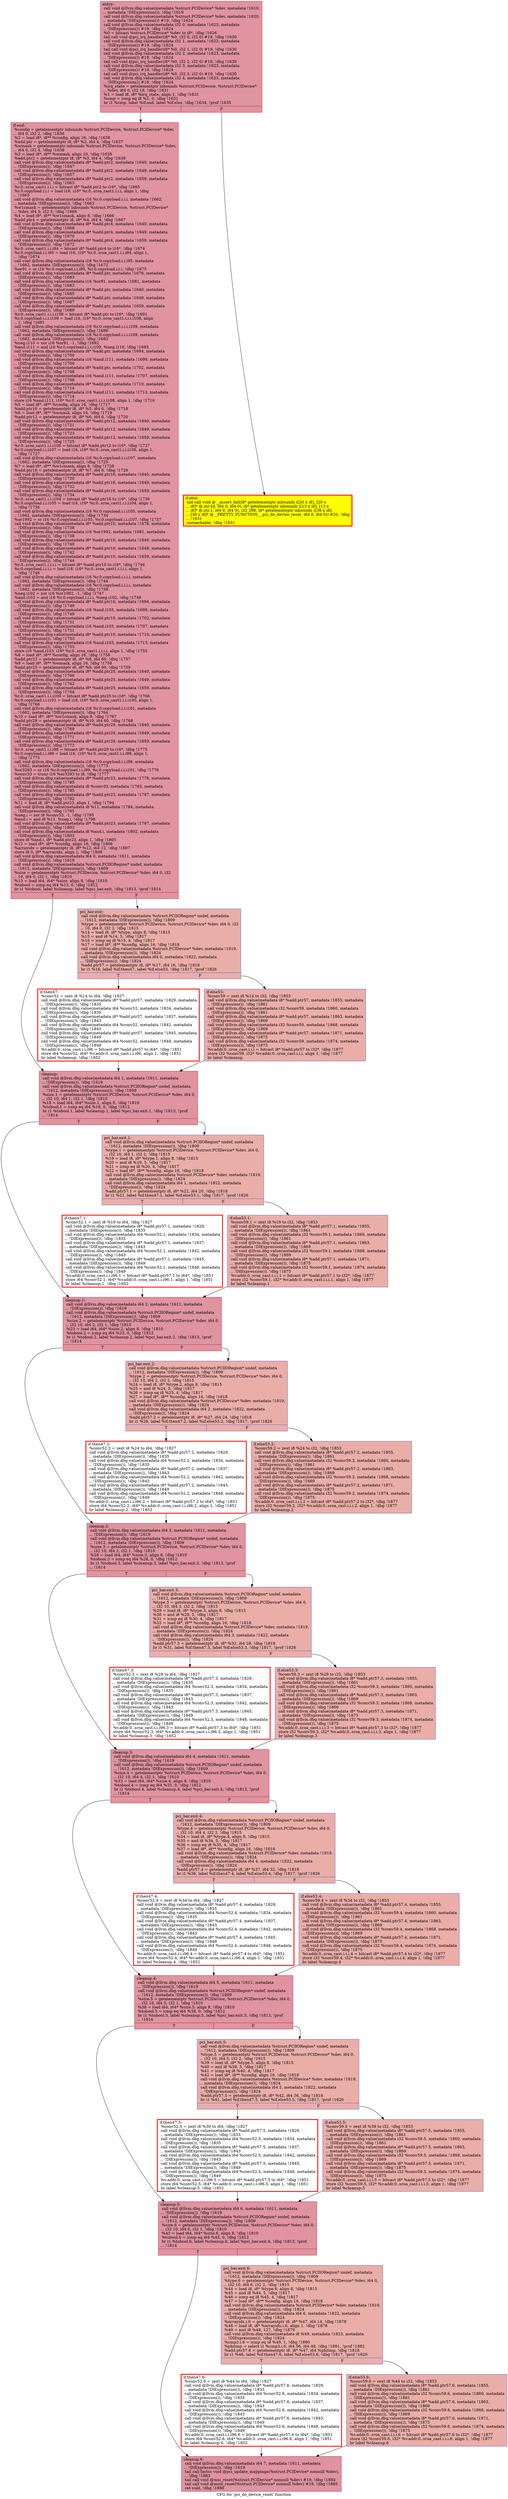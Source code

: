 digraph "CFG for 'pci_do_device_reset' function" {
	label="CFG for 'pci_do_device_reset' function";

	Node0x55ff9ef9a5d0 [shape=record,color="#b70d28ff", style=filled, fillcolor="#b70d2870",label="{entry:\l  call void @llvm.dbg.value(metadata %struct.PCIDevice* %dev, metadata !1610,\l... metadata !DIExpression()), !dbg !1619\l  call void @llvm.dbg.value(metadata %struct.PCIDevice* %dev, metadata !1620,\l... metadata !DIExpression()) #19, !dbg !1624\l  call void @llvm.dbg.value(metadata i32 0, metadata !1623, metadata\l... !DIExpression()) #19, !dbg !1624\l  %0 = bitcast %struct.PCIDevice* %dev to i8*, !dbg !1626\l  tail call void @pci_irq_handler(i8* %0, i32 0, i32 0) #19, !dbg !1630\l  call void @llvm.dbg.value(metadata i32 1, metadata !1623, metadata\l... !DIExpression()) #19, !dbg !1624\l  tail call void @pci_irq_handler(i8* %0, i32 1, i32 0) #19, !dbg !1630\l  call void @llvm.dbg.value(metadata i32 2, metadata !1623, metadata\l... !DIExpression()) #19, !dbg !1624\l  tail call void @pci_irq_handler(i8* %0, i32 2, i32 0) #19, !dbg !1630\l  call void @llvm.dbg.value(metadata i32 3, metadata !1623, metadata\l... !DIExpression()) #19, !dbg !1624\l  tail call void @pci_irq_handler(i8* %0, i32 3, i32 0) #19, !dbg !1630\l  call void @llvm.dbg.value(metadata i32 4, metadata !1623, metadata\l... !DIExpression()) #19, !dbg !1624\l  %irq_state = getelementptr inbounds %struct.PCIDevice, %struct.PCIDevice*\l... %dev, i64 0, i32 18, !dbg !1631\l  %1 = load i8, i8* %irq_state, align 1, !dbg !1631\l  %cmp = icmp eq i8 %1, 0, !dbg !1631\l  br i1 %cmp, label %if.end, label %if.else, !dbg !1634, !prof !1635\l|{<s0>T|<s1>F}}"];
	Node0x55ff9ef9a5d0:s0 -> Node0x55ff9efa5df0;
	Node0x55ff9ef9a5d0:s1 -> Node0x55ff9efa5e60;
	Node0x55ff9efa5e60 [shape=record,penwidth=3.0, style="filled", color="red", fillcolor="yellow",label="{if.else:                                          \l  tail call void @__assert_fail(i8* getelementptr inbounds ([20 x i8], [20 x\l... i8]* @.str.44, i64 0, i64 0), i8* getelementptr inbounds ([13 x i8], [13 x\l... i8]* @.str.1, i64 0, i64 0), i32 296, i8* getelementptr inbounds ([38 x i8],\l... [38 x i8]* @__PRETTY_FUNCTION__.pci_do_device_reset, i64 0, i64 0)) #20, !dbg\l... !1631\l  unreachable, !dbg !1631\l}"];
	Node0x55ff9efa5df0 [shape=record,color="#b70d28ff", style=filled, fillcolor="#b70d2870",label="{if.end:                                           \l  %config = getelementptr inbounds %struct.PCIDevice, %struct.PCIDevice* %dev,\l... i64 0, i32 2, !dbg !1636\l  %2 = load i8*, i8** %config, align 16, !dbg !1636\l  %add.ptr = getelementptr i8, i8* %2, i64 4, !dbg !1637\l  %wmask = getelementptr inbounds %struct.PCIDevice, %struct.PCIDevice* %dev,\l... i64 0, i32 4, !dbg !1638\l  %3 = load i8*, i8** %wmask, align 16, !dbg !1638\l  %add.ptr2 = getelementptr i8, i8* %3, i64 4, !dbg !1639\l  call void @llvm.dbg.value(metadata i8* %add.ptr2, metadata !1640, metadata\l... !DIExpression()), !dbg !1647\l  call void @llvm.dbg.value(metadata i8* %add.ptr2, metadata !1649, metadata\l... !DIExpression()), !dbg !1657\l  call void @llvm.dbg.value(metadata i8* %add.ptr2, metadata !1659, metadata\l... !DIExpression()), !dbg !1663\l  %r.0..sroa_cast1.i.i.i = bitcast i8* %add.ptr2 to i16*, !dbg !1665\l  %r.0.copyload.i.i.i = load i16, i16* %r.0..sroa_cast1.i.i.i, align 1, !dbg\l... !1665\l  call void @llvm.dbg.value(metadata i16 %r.0.copyload.i.i.i, metadata !1662,\l... metadata !DIExpression()), !dbg !1663\l  %w1cmask = getelementptr inbounds %struct.PCIDevice, %struct.PCIDevice*\l... %dev, i64 0, i32 5, !dbg !1666\l  %4 = load i8*, i8** %w1cmask, align 8, !dbg !1666\l  %add.ptr4 = getelementptr i8, i8* %4, i64 4, !dbg !1667\l  call void @llvm.dbg.value(metadata i8* %add.ptr4, metadata !1640, metadata\l... !DIExpression()), !dbg !1668\l  call void @llvm.dbg.value(metadata i8* %add.ptr4, metadata !1649, metadata\l... !DIExpression()), !dbg !1670\l  call void @llvm.dbg.value(metadata i8* %add.ptr4, metadata !1659, metadata\l... !DIExpression()), !dbg !1672\l  %r.0..sroa_cast1.i.i.i94 = bitcast i8* %add.ptr4 to i16*, !dbg !1674\l  %r.0.copyload.i.i.i95 = load i16, i16* %r.0..sroa_cast1.i.i.i94, align 1,\l... !dbg !1674\l  call void @llvm.dbg.value(metadata i16 %r.0.copyload.i.i.i95, metadata\l... !1662, metadata !DIExpression()), !dbg !1672\l  %or91 = or i16 %r.0.copyload.i.i.i95, %r.0.copyload.i.i.i, !dbg !1675\l  call void @llvm.dbg.value(metadata i8* %add.ptr, metadata !1676, metadata\l... !DIExpression()), !dbg !1683\l  call void @llvm.dbg.value(metadata i16 %or91, metadata !1681, metadata\l... !DIExpression()), !dbg !1683\l  call void @llvm.dbg.value(metadata i8* %add.ptr, metadata !1640, metadata\l... !DIExpression()), !dbg !1685\l  call void @llvm.dbg.value(metadata i8* %add.ptr, metadata !1649, metadata\l... !DIExpression()), !dbg !1687\l  call void @llvm.dbg.value(metadata i8* %add.ptr, metadata !1659, metadata\l... !DIExpression()), !dbg !1689\l  %r.0..sroa_cast1.i.i.i.i108 = bitcast i8* %add.ptr to i16*, !dbg !1691\l  %r.0.copyload.i.i.i.i109 = load i16, i16* %r.0..sroa_cast1.i.i.i.i108, align\l... 1, !dbg !1691\l  call void @llvm.dbg.value(metadata i16 %r.0.copyload.i.i.i.i109, metadata\l... !1662, metadata !DIExpression()), !dbg !1689\l  call void @llvm.dbg.value(metadata i16 %r.0.copyload.i.i.i.i109, metadata\l... !1682, metadata !DIExpression()), !dbg !1683\l  %neg.i110 = xor i16 %or91, -1, !dbg !1692\l  %and.i111 = and i16 %r.0.copyload.i.i.i.i109, %neg.i110, !dbg !1693\l  call void @llvm.dbg.value(metadata i8* %add.ptr, metadata !1694, metadata\l... !DIExpression()), !dbg !1700\l  call void @llvm.dbg.value(metadata i16 %and.i111, metadata !1699, metadata\l... !DIExpression()), !dbg !1700\l  call void @llvm.dbg.value(metadata i8* %add.ptr, metadata !1702, metadata\l... !DIExpression()), !dbg !1708\l  call void @llvm.dbg.value(metadata i16 %and.i111, metadata !1707, metadata\l... !DIExpression()), !dbg !1708\l  call void @llvm.dbg.value(metadata i8* %add.ptr, metadata !1710, metadata\l... !DIExpression()), !dbg !1714\l  call void @llvm.dbg.value(metadata i16 %and.i111, metadata !1713, metadata\l... !DIExpression()), !dbg !1714\l  store i16 %and.i111, i16* %r.0..sroa_cast1.i.i.i.i108, align 1, !dbg !1716\l  %5 = load i8*, i8** %config, align 16, !dbg !1717\l  %add.ptr10 = getelementptr i8, i8* %5, i64 6, !dbg !1718\l  %6 = load i8*, i8** %wmask, align 16, !dbg !1719\l  %add.ptr12 = getelementptr i8, i8* %6, i64 6, !dbg !1720\l  call void @llvm.dbg.value(metadata i8* %add.ptr12, metadata !1640, metadata\l... !DIExpression()), !dbg !1721\l  call void @llvm.dbg.value(metadata i8* %add.ptr12, metadata !1649, metadata\l... !DIExpression()), !dbg !1723\l  call void @llvm.dbg.value(metadata i8* %add.ptr12, metadata !1659, metadata\l... !DIExpression()), !dbg !1725\l  %r.0..sroa_cast1.i.i.i106 = bitcast i8* %add.ptr12 to i16*, !dbg !1727\l  %r.0.copyload.i.i.i107 = load i16, i16* %r.0..sroa_cast1.i.i.i106, align 1,\l... !dbg !1727\l  call void @llvm.dbg.value(metadata i16 %r.0.copyload.i.i.i107, metadata\l... !1662, metadata !DIExpression()), !dbg !1725\l  %7 = load i8*, i8** %w1cmask, align 8, !dbg !1728\l  %add.ptr16 = getelementptr i8, i8* %7, i64 6, !dbg !1729\l  call void @llvm.dbg.value(metadata i8* %add.ptr16, metadata !1640, metadata\l... !DIExpression()), !dbg !1730\l  call void @llvm.dbg.value(metadata i8* %add.ptr16, metadata !1649, metadata\l... !DIExpression()), !dbg !1732\l  call void @llvm.dbg.value(metadata i8* %add.ptr16, metadata !1659, metadata\l... !DIExpression()), !dbg !1734\l  %r.0..sroa_cast1.i.i.i104 = bitcast i8* %add.ptr16 to i16*, !dbg !1736\l  %r.0.copyload.i.i.i105 = load i16, i16* %r.0..sroa_cast1.i.i.i104, align 1,\l... !dbg !1736\l  call void @llvm.dbg.value(metadata i16 %r.0.copyload.i.i.i105, metadata\l... !1662, metadata !DIExpression()), !dbg !1734\l  %or1992 = or i16 %r.0.copyload.i.i.i105, %r.0.copyload.i.i.i107, !dbg !1737\l  call void @llvm.dbg.value(metadata i8* %add.ptr10, metadata !1676, metadata\l... !DIExpression()), !dbg !1738\l  call void @llvm.dbg.value(metadata i16 %or1992, metadata !1681, metadata\l... !DIExpression()), !dbg !1738\l  call void @llvm.dbg.value(metadata i8* %add.ptr10, metadata !1640, metadata\l... !DIExpression()), !dbg !1740\l  call void @llvm.dbg.value(metadata i8* %add.ptr10, metadata !1649, metadata\l... !DIExpression()), !dbg !1742\l  call void @llvm.dbg.value(metadata i8* %add.ptr10, metadata !1659, metadata\l... !DIExpression()), !dbg !1744\l  %r.0..sroa_cast1.i.i.i.i = bitcast i8* %add.ptr10 to i16*, !dbg !1746\l  %r.0.copyload.i.i.i.i = load i16, i16* %r.0..sroa_cast1.i.i.i.i, align 1,\l... !dbg !1746\l  call void @llvm.dbg.value(metadata i16 %r.0.copyload.i.i.i.i, metadata\l... !1662, metadata !DIExpression()), !dbg !1744\l  call void @llvm.dbg.value(metadata i16 %r.0.copyload.i.i.i.i, metadata\l... !1682, metadata !DIExpression()), !dbg !1738\l  %neg.i102 = xor i16 %or1992, -1, !dbg !1747\l  %and.i103 = and i16 %r.0.copyload.i.i.i.i, %neg.i102, !dbg !1748\l  call void @llvm.dbg.value(metadata i8* %add.ptr10, metadata !1694, metadata\l... !DIExpression()), !dbg !1749\l  call void @llvm.dbg.value(metadata i16 %and.i103, metadata !1699, metadata\l... !DIExpression()), !dbg !1749\l  call void @llvm.dbg.value(metadata i8* %add.ptr10, metadata !1702, metadata\l... !DIExpression()), !dbg !1751\l  call void @llvm.dbg.value(metadata i16 %and.i103, metadata !1707, metadata\l... !DIExpression()), !dbg !1751\l  call void @llvm.dbg.value(metadata i8* %add.ptr10, metadata !1710, metadata\l... !DIExpression()), !dbg !1753\l  call void @llvm.dbg.value(metadata i16 %and.i103, metadata !1713, metadata\l... !DIExpression()), !dbg !1753\l  store i16 %and.i103, i16* %r.0..sroa_cast1.i.i.i.i, align 1, !dbg !1755\l  %8 = load i8*, i8** %config, align 16, !dbg !1756\l  %add.ptr23 = getelementptr i8, i8* %8, i64 60, !dbg !1757\l  %9 = load i8*, i8** %wmask, align 16, !dbg !1758\l  %add.ptr25 = getelementptr i8, i8* %9, i64 60, !dbg !1759\l  call void @llvm.dbg.value(metadata i8* %add.ptr25, metadata !1640, metadata\l... !DIExpression()), !dbg !1760\l  call void @llvm.dbg.value(metadata i8* %add.ptr25, metadata !1649, metadata\l... !DIExpression()), !dbg !1762\l  call void @llvm.dbg.value(metadata i8* %add.ptr25, metadata !1659, metadata\l... !DIExpression()), !dbg !1764\l  %r.0..sroa_cast1.i.i.i100 = bitcast i8* %add.ptr25 to i16*, !dbg !1766\l  %r.0.copyload.i.i.i101 = load i16, i16* %r.0..sroa_cast1.i.i.i100, align 1,\l... !dbg !1766\l  call void @llvm.dbg.value(metadata i16 %r.0.copyload.i.i.i101, metadata\l... !1662, metadata !DIExpression()), !dbg !1764\l  %10 = load i8*, i8** %w1cmask, align 8, !dbg !1767\l  %add.ptr29 = getelementptr i8, i8* %10, i64 60, !dbg !1768\l  call void @llvm.dbg.value(metadata i8* %add.ptr29, metadata !1640, metadata\l... !DIExpression()), !dbg !1769\l  call void @llvm.dbg.value(metadata i8* %add.ptr29, metadata !1649, metadata\l... !DIExpression()), !dbg !1771\l  call void @llvm.dbg.value(metadata i8* %add.ptr29, metadata !1659, metadata\l... !DIExpression()), !dbg !1773\l  %r.0..sroa_cast1.i.i.i98 = bitcast i8* %add.ptr29 to i16*, !dbg !1775\l  %r.0.copyload.i.i.i99 = load i16, i16* %r.0..sroa_cast1.i.i.i98, align 1,\l... !dbg !1775\l  call void @llvm.dbg.value(metadata i16 %r.0.copyload.i.i.i99, metadata\l... !1662, metadata !DIExpression()), !dbg !1773\l  %or3293 = or i16 %r.0.copyload.i.i.i99, %r.0.copyload.i.i.i101, !dbg !1776\l  %conv33 = trunc i16 %or3293 to i8, !dbg !1777\l  call void @llvm.dbg.value(metadata i8* %add.ptr23, metadata !1778, metadata\l... !DIExpression()), !dbg !1785\l  call void @llvm.dbg.value(metadata i8 %conv33, metadata !1783, metadata\l... !DIExpression()), !dbg !1785\l  call void @llvm.dbg.value(metadata i8* %add.ptr23, metadata !1787, metadata\l... !DIExpression()), !dbg !1792\l  %11 = load i8, i8* %add.ptr23, align 1, !dbg !1794\l  call void @llvm.dbg.value(metadata i8 %11, metadata !1784, metadata\l... !DIExpression()), !dbg !1785\l  %neg.i = xor i8 %conv33, -1, !dbg !1795\l  %and.i = and i8 %11, %neg.i, !dbg !1796\l  call void @llvm.dbg.value(metadata i8* %add.ptr23, metadata !1797, metadata\l... !DIExpression()), !dbg !1803\l  call void @llvm.dbg.value(metadata i8 %and.i, metadata !1802, metadata\l... !DIExpression()), !dbg !1803\l  store i8 %and.i, i8* %add.ptr23, align 1, !dbg !1805\l  %12 = load i8*, i8** %config, align 16, !dbg !1806\l  %arrayidx = getelementptr i8, i8* %12, i64 12, !dbg !1807\l  store i8 0, i8* %arrayidx, align 1, !dbg !1808\l  call void @llvm.dbg.value(metadata i64 0, metadata !1611, metadata\l... !DIExpression()), !dbg !1619\l  call void @llvm.dbg.value(metadata %struct.PCIIORegion* undef, metadata\l... !1612, metadata !DIExpression()), !dbg !1809\l  %size = getelementptr %struct.PCIDevice, %struct.PCIDevice* %dev, i64 0, i32\l... 10, i64 0, i32 1, !dbg !1810\l  %13 = load i64, i64* %size, align 8, !dbg !1810\l  %tobool = icmp eq i64 %13, 0, !dbg !1812\l  br i1 %tobool, label %cleanup, label %pci_bar.exit, !dbg !1813, !prof !1814\l|{<s0>T|<s1>F}}"];
	Node0x55ff9efa5df0:s0 -> Node0x55ff9efaba50;
	Node0x55ff9efa5df0:s1 -> Node0x55ff9edcfb80;
	Node0x55ff9edcfb80 [shape=record,color="#3d50c3ff", style=filled, fillcolor="#d0473d70",label="{pci_bar.exit:                                     \l  call void @llvm.dbg.value(metadata %struct.PCIIORegion* undef, metadata\l... !1612, metadata !DIExpression()), !dbg !1809\l  %type = getelementptr %struct.PCIDevice, %struct.PCIDevice* %dev, i64 0, i32\l... 10, i64 0, i32 2, !dbg !1815\l  %14 = load i8, i8* %type, align 8, !dbg !1815\l  %15 = and i8 %14, 5, !dbg !1817\l  %16 = icmp eq i8 %15, 4, !dbg !1817\l  %17 = load i8*, i8** %config, align 16, !dbg !1818\l  call void @llvm.dbg.value(metadata %struct.PCIDevice* %dev, metadata !1819,\l... metadata !DIExpression()), !dbg !1824\l  call void @llvm.dbg.value(metadata i64 0, metadata !1822, metadata\l... !DIExpression()), !dbg !1824\l  %add.ptr57 = getelementptr i8, i8* %17, i64 16, !dbg !1818\l  br i1 %16, label %if.then47, label %if.else53, !dbg !1817, !prof !1826\l|{<s0>T|<s1>F}}"];
	Node0x55ff9edcfb80:s0 -> Node0x55ff9efabca0;
	Node0x55ff9edcfb80:s1 -> Node0x55ff9efabd60;
	Node0x55ff9efabca0 [shape=record,penwidth=3.0, color="red",label="{if.then47:                                        \l  %conv52 = zext i8 %14 to i64, !dbg !1827\l  call void @llvm.dbg.value(metadata i8* %add.ptr57, metadata !1829, metadata\l... !DIExpression()), !dbg !1835\l  call void @llvm.dbg.value(metadata i64 %conv52, metadata !1834, metadata\l... !DIExpression()), !dbg !1835\l  call void @llvm.dbg.value(metadata i8* %add.ptr57, metadata !1837, metadata\l... !DIExpression()), !dbg !1843\l  call void @llvm.dbg.value(metadata i64 %conv52, metadata !1842, metadata\l... !DIExpression()), !dbg !1843\l  call void @llvm.dbg.value(metadata i8* %add.ptr57, metadata !1845, metadata\l... !DIExpression()), !dbg !1849\l  call void @llvm.dbg.value(metadata i64 %conv52, metadata !1848, metadata\l... !DIExpression()), !dbg !1849\l  %v.addr.0..sroa_cast.i.i.i96 = bitcast i8* %add.ptr57 to i64*, !dbg !1851\l  store i64 %conv52, i64* %v.addr.0..sroa_cast.i.i.i96, align 1, !dbg !1851\l  br label %cleanup, !dbg !1852\l}"];
	Node0x55ff9efabca0 -> Node0x55ff9efaba50;
	Node0x55ff9efabd60 [shape=record,color="#3d50c3ff", style=filled, fillcolor="#d0473d70",label="{if.else53:                                        \l  %conv59 = zext i8 %14 to i32, !dbg !1853\l  call void @llvm.dbg.value(metadata i8* %add.ptr57, metadata !1855, metadata\l... !DIExpression()), !dbg !1861\l  call void @llvm.dbg.value(metadata i32 %conv59, metadata !1860, metadata\l... !DIExpression()), !dbg !1861\l  call void @llvm.dbg.value(metadata i8* %add.ptr57, metadata !1863, metadata\l... !DIExpression()), !dbg !1869\l  call void @llvm.dbg.value(metadata i32 %conv59, metadata !1868, metadata\l... !DIExpression()), !dbg !1869\l  call void @llvm.dbg.value(metadata i8* %add.ptr57, metadata !1871, metadata\l... !DIExpression()), !dbg !1875\l  call void @llvm.dbg.value(metadata i32 %conv59, metadata !1874, metadata\l... !DIExpression()), !dbg !1875\l  %v.addr.0..sroa_cast.i.i.i = bitcast i8* %add.ptr57 to i32*, !dbg !1877\l  store i32 %conv59, i32* %v.addr.0..sroa_cast.i.i.i, align 1, !dbg !1877\l  br label %cleanup\l}"];
	Node0x55ff9efabd60 -> Node0x55ff9efaba50;
	Node0x55ff9efaba50 [shape=record,color="#b70d28ff", style=filled, fillcolor="#b70d2870",label="{cleanup:                                          \l  call void @llvm.dbg.value(metadata i64 1, metadata !1611, metadata\l... !DIExpression()), !dbg !1619\l  call void @llvm.dbg.value(metadata %struct.PCIIORegion* undef, metadata\l... !1612, metadata !DIExpression()), !dbg !1809\l  %size.1 = getelementptr %struct.PCIDevice, %struct.PCIDevice* %dev, i64 0,\l... i32 10, i64 1, i32 1, !dbg !1810\l  %18 = load i64, i64* %size.1, align 8, !dbg !1810\l  %tobool.1 = icmp eq i64 %18, 0, !dbg !1812\l  br i1 %tobool.1, label %cleanup.1, label %pci_bar.exit.1, !dbg !1813, !prof\l... !1814\l|{<s0>T|<s1>F}}"];
	Node0x55ff9efaba50:s0 -> Node0x55ff9f20f770;
	Node0x55ff9efaba50:s1 -> Node0x55ff9f0955f0;
	Node0x55ff9f0955f0 [shape=record,color="#3d50c3ff", style=filled, fillcolor="#d0473d70",label="{pci_bar.exit.1:                                   \l  call void @llvm.dbg.value(metadata %struct.PCIIORegion* undef, metadata\l... !1612, metadata !DIExpression()), !dbg !1809\l  %type.1 = getelementptr %struct.PCIDevice, %struct.PCIDevice* %dev, i64 0,\l... i32 10, i64 1, i32 2, !dbg !1815\l  %19 = load i8, i8* %type.1, align 8, !dbg !1815\l  %20 = and i8 %19, 5, !dbg !1817\l  %21 = icmp eq i8 %20, 4, !dbg !1817\l  %22 = load i8*, i8** %config, align 16, !dbg !1818\l  call void @llvm.dbg.value(metadata %struct.PCIDevice* %dev, metadata !1819,\l... metadata !DIExpression()), !dbg !1824\l  call void @llvm.dbg.value(metadata i64 1, metadata !1822, metadata\l... !DIExpression()), !dbg !1824\l  %add.ptr57.1 = getelementptr i8, i8* %22, i64 20, !dbg !1818\l  br i1 %21, label %if.then47.1, label %if.else53.1, !dbg !1817, !prof !1826\l|{<s0>T|<s1>F}}"];
	Node0x55ff9f0955f0:s0 -> Node0x55ff9f009d70;
	Node0x55ff9f0955f0:s1 -> Node0x55ff9ef816b0;
	Node0x55ff9ef816b0 [shape=record,color="#3d50c3ff", style=filled, fillcolor="#d0473d70",label="{if.else53.1:                                      \l  %conv59.1 = zext i8 %19 to i32, !dbg !1853\l  call void @llvm.dbg.value(metadata i8* %add.ptr57.1, metadata !1855,\l... metadata !DIExpression()), !dbg !1861\l  call void @llvm.dbg.value(metadata i32 %conv59.1, metadata !1860, metadata\l... !DIExpression()), !dbg !1861\l  call void @llvm.dbg.value(metadata i8* %add.ptr57.1, metadata !1863,\l... metadata !DIExpression()), !dbg !1869\l  call void @llvm.dbg.value(metadata i32 %conv59.1, metadata !1868, metadata\l... !DIExpression()), !dbg !1869\l  call void @llvm.dbg.value(metadata i8* %add.ptr57.1, metadata !1871,\l... metadata !DIExpression()), !dbg !1875\l  call void @llvm.dbg.value(metadata i32 %conv59.1, metadata !1874, metadata\l... !DIExpression()), !dbg !1875\l  %v.addr.0..sroa_cast.i.i.i.1 = bitcast i8* %add.ptr57.1 to i32*, !dbg !1877\l  store i32 %conv59.1, i32* %v.addr.0..sroa_cast.i.i.i.1, align 1, !dbg !1877\l  br label %cleanup.1\l}"];
	Node0x55ff9ef816b0 -> Node0x55ff9f20f770;
	Node0x55ff9f009d70 [shape=record,penwidth=3.0, color="red",label="{if.then47.1:                                      \l  %conv52.1 = zext i8 %19 to i64, !dbg !1827\l  call void @llvm.dbg.value(metadata i8* %add.ptr57.1, metadata !1829,\l... metadata !DIExpression()), !dbg !1835\l  call void @llvm.dbg.value(metadata i64 %conv52.1, metadata !1834, metadata\l... !DIExpression()), !dbg !1835\l  call void @llvm.dbg.value(metadata i8* %add.ptr57.1, metadata !1837,\l... metadata !DIExpression()), !dbg !1843\l  call void @llvm.dbg.value(metadata i64 %conv52.1, metadata !1842, metadata\l... !DIExpression()), !dbg !1843\l  call void @llvm.dbg.value(metadata i8* %add.ptr57.1, metadata !1845,\l... metadata !DIExpression()), !dbg !1849\l  call void @llvm.dbg.value(metadata i64 %conv52.1, metadata !1848, metadata\l... !DIExpression()), !dbg !1849\l  %v.addr.0..sroa_cast.i.i.i96.1 = bitcast i8* %add.ptr57.1 to i64*, !dbg !1851\l  store i64 %conv52.1, i64* %v.addr.0..sroa_cast.i.i.i96.1, align 1, !dbg !1851\l  br label %cleanup.1, !dbg !1852\l}"];
	Node0x55ff9f009d70 -> Node0x55ff9f20f770;
	Node0x55ff9f20f770 [shape=record,color="#b70d28ff", style=filled, fillcolor="#b70d2870",label="{cleanup.1:                                        \l  call void @llvm.dbg.value(metadata i64 2, metadata !1611, metadata\l... !DIExpression()), !dbg !1619\l  call void @llvm.dbg.value(metadata %struct.PCIIORegion* undef, metadata\l... !1612, metadata !DIExpression()), !dbg !1809\l  %size.2 = getelementptr %struct.PCIDevice, %struct.PCIDevice* %dev, i64 0,\l... i32 10, i64 2, i32 1, !dbg !1810\l  %23 = load i64, i64* %size.2, align 8, !dbg !1810\l  %tobool.2 = icmp eq i64 %23, 0, !dbg !1812\l  br i1 %tobool.2, label %cleanup.2, label %pci_bar.exit.2, !dbg !1813, !prof\l... !1814\l|{<s0>T|<s1>F}}"];
	Node0x55ff9f20f770:s0 -> Node0x55ff9ef912a0;
	Node0x55ff9f20f770:s1 -> Node0x55ff9efe0b30;
	Node0x55ff9efe0b30 [shape=record,color="#3d50c3ff", style=filled, fillcolor="#d0473d70",label="{pci_bar.exit.2:                                   \l  call void @llvm.dbg.value(metadata %struct.PCIIORegion* undef, metadata\l... !1612, metadata !DIExpression()), !dbg !1809\l  %type.2 = getelementptr %struct.PCIDevice, %struct.PCIDevice* %dev, i64 0,\l... i32 10, i64 2, i32 2, !dbg !1815\l  %24 = load i8, i8* %type.2, align 8, !dbg !1815\l  %25 = and i8 %24, 5, !dbg !1817\l  %26 = icmp eq i8 %25, 4, !dbg !1817\l  %27 = load i8*, i8** %config, align 16, !dbg !1818\l  call void @llvm.dbg.value(metadata %struct.PCIDevice* %dev, metadata !1819,\l... metadata !DIExpression()), !dbg !1824\l  call void @llvm.dbg.value(metadata i64 2, metadata !1822, metadata\l... !DIExpression()), !dbg !1824\l  %add.ptr57.2 = getelementptr i8, i8* %27, i64 24, !dbg !1818\l  br i1 %26, label %if.then47.2, label %if.else53.2, !dbg !1817, !prof !1826\l|{<s0>T|<s1>F}}"];
	Node0x55ff9efe0b30:s0 -> Node0x55ff9ef91220;
	Node0x55ff9efe0b30:s1 -> Node0x55ff9f1219c0;
	Node0x55ff9f1219c0 [shape=record,color="#3d50c3ff", style=filled, fillcolor="#d0473d70",label="{if.else53.2:                                      \l  %conv59.2 = zext i8 %24 to i32, !dbg !1853\l  call void @llvm.dbg.value(metadata i8* %add.ptr57.2, metadata !1855,\l... metadata !DIExpression()), !dbg !1861\l  call void @llvm.dbg.value(metadata i32 %conv59.2, metadata !1860, metadata\l... !DIExpression()), !dbg !1861\l  call void @llvm.dbg.value(metadata i8* %add.ptr57.2, metadata !1863,\l... metadata !DIExpression()), !dbg !1869\l  call void @llvm.dbg.value(metadata i32 %conv59.2, metadata !1868, metadata\l... !DIExpression()), !dbg !1869\l  call void @llvm.dbg.value(metadata i8* %add.ptr57.2, metadata !1871,\l... metadata !DIExpression()), !dbg !1875\l  call void @llvm.dbg.value(metadata i32 %conv59.2, metadata !1874, metadata\l... !DIExpression()), !dbg !1875\l  %v.addr.0..sroa_cast.i.i.i.2 = bitcast i8* %add.ptr57.2 to i32*, !dbg !1877\l  store i32 %conv59.2, i32* %v.addr.0..sroa_cast.i.i.i.2, align 1, !dbg !1877\l  br label %cleanup.2\l}"];
	Node0x55ff9f1219c0 -> Node0x55ff9ef912a0;
	Node0x55ff9ef91220 [shape=record,penwidth=3.0, color="red",label="{if.then47.2:                                      \l  %conv52.2 = zext i8 %24 to i64, !dbg !1827\l  call void @llvm.dbg.value(metadata i8* %add.ptr57.2, metadata !1829,\l... metadata !DIExpression()), !dbg !1835\l  call void @llvm.dbg.value(metadata i64 %conv52.2, metadata !1834, metadata\l... !DIExpression()), !dbg !1835\l  call void @llvm.dbg.value(metadata i8* %add.ptr57.2, metadata !1837,\l... metadata !DIExpression()), !dbg !1843\l  call void @llvm.dbg.value(metadata i64 %conv52.2, metadata !1842, metadata\l... !DIExpression()), !dbg !1843\l  call void @llvm.dbg.value(metadata i8* %add.ptr57.2, metadata !1845,\l... metadata !DIExpression()), !dbg !1849\l  call void @llvm.dbg.value(metadata i64 %conv52.2, metadata !1848, metadata\l... !DIExpression()), !dbg !1849\l  %v.addr.0..sroa_cast.i.i.i96.2 = bitcast i8* %add.ptr57.2 to i64*, !dbg !1851\l  store i64 %conv52.2, i64* %v.addr.0..sroa_cast.i.i.i96.2, align 1, !dbg !1851\l  br label %cleanup.2, !dbg !1852\l}"];
	Node0x55ff9ef91220 -> Node0x55ff9ef912a0;
	Node0x55ff9ef912a0 [shape=record,color="#b70d28ff", style=filled, fillcolor="#b70d2870",label="{cleanup.2:                                        \l  call void @llvm.dbg.value(metadata i64 3, metadata !1611, metadata\l... !DIExpression()), !dbg !1619\l  call void @llvm.dbg.value(metadata %struct.PCIIORegion* undef, metadata\l... !1612, metadata !DIExpression()), !dbg !1809\l  %size.3 = getelementptr %struct.PCIDevice, %struct.PCIDevice* %dev, i64 0,\l... i32 10, i64 3, i32 1, !dbg !1810\l  %28 = load i64, i64* %size.3, align 8, !dbg !1810\l  %tobool.3 = icmp eq i64 %28, 0, !dbg !1812\l  br i1 %tobool.3, label %cleanup.3, label %pci_bar.exit.3, !dbg !1813, !prof\l... !1814\l|{<s0>T|<s1>F}}"];
	Node0x55ff9ef912a0:s0 -> Node0x55ff9eed4530;
	Node0x55ff9ef912a0:s1 -> Node0x55ff9f1fd570;
	Node0x55ff9f1fd570 [shape=record,color="#3d50c3ff", style=filled, fillcolor="#d0473d70",label="{pci_bar.exit.3:                                   \l  call void @llvm.dbg.value(metadata %struct.PCIIORegion* undef, metadata\l... !1612, metadata !DIExpression()), !dbg !1809\l  %type.3 = getelementptr %struct.PCIDevice, %struct.PCIDevice* %dev, i64 0,\l... i32 10, i64 3, i32 2, !dbg !1815\l  %29 = load i8, i8* %type.3, align 8, !dbg !1815\l  %30 = and i8 %29, 5, !dbg !1817\l  %31 = icmp eq i8 %30, 4, !dbg !1817\l  %32 = load i8*, i8** %config, align 16, !dbg !1818\l  call void @llvm.dbg.value(metadata %struct.PCIDevice* %dev, metadata !1819,\l... metadata !DIExpression()), !dbg !1824\l  call void @llvm.dbg.value(metadata i64 3, metadata !1822, metadata\l... !DIExpression()), !dbg !1824\l  %add.ptr57.3 = getelementptr i8, i8* %32, i64 28, !dbg !1818\l  br i1 %31, label %if.then47.3, label %if.else53.3, !dbg !1817, !prof !1826\l|{<s0>T|<s1>F}}"];
	Node0x55ff9f1fd570:s0 -> Node0x55ff9f1bcd90;
	Node0x55ff9f1fd570:s1 -> Node0x55ff9f0aa700;
	Node0x55ff9f0aa700 [shape=record,color="#3d50c3ff", style=filled, fillcolor="#d0473d70",label="{if.else53.3:                                      \l  %conv59.3 = zext i8 %29 to i32, !dbg !1853\l  call void @llvm.dbg.value(metadata i8* %add.ptr57.3, metadata !1855,\l... metadata !DIExpression()), !dbg !1861\l  call void @llvm.dbg.value(metadata i32 %conv59.3, metadata !1860, metadata\l... !DIExpression()), !dbg !1861\l  call void @llvm.dbg.value(metadata i8* %add.ptr57.3, metadata !1863,\l... metadata !DIExpression()), !dbg !1869\l  call void @llvm.dbg.value(metadata i32 %conv59.3, metadata !1868, metadata\l... !DIExpression()), !dbg !1869\l  call void @llvm.dbg.value(metadata i8* %add.ptr57.3, metadata !1871,\l... metadata !DIExpression()), !dbg !1875\l  call void @llvm.dbg.value(metadata i32 %conv59.3, metadata !1874, metadata\l... !DIExpression()), !dbg !1875\l  %v.addr.0..sroa_cast.i.i.i.3 = bitcast i8* %add.ptr57.3 to i32*, !dbg !1877\l  store i32 %conv59.3, i32* %v.addr.0..sroa_cast.i.i.i.3, align 1, !dbg !1877\l  br label %cleanup.3\l}"];
	Node0x55ff9f0aa700 -> Node0x55ff9eed4530;
	Node0x55ff9f1bcd90 [shape=record,penwidth=3.0, color="red",label="{if.then47.3:                                      \l  %conv52.3 = zext i8 %29 to i64, !dbg !1827\l  call void @llvm.dbg.value(metadata i8* %add.ptr57.3, metadata !1829,\l... metadata !DIExpression()), !dbg !1835\l  call void @llvm.dbg.value(metadata i64 %conv52.3, metadata !1834, metadata\l... !DIExpression()), !dbg !1835\l  call void @llvm.dbg.value(metadata i8* %add.ptr57.3, metadata !1837,\l... metadata !DIExpression()), !dbg !1843\l  call void @llvm.dbg.value(metadata i64 %conv52.3, metadata !1842, metadata\l... !DIExpression()), !dbg !1843\l  call void @llvm.dbg.value(metadata i8* %add.ptr57.3, metadata !1845,\l... metadata !DIExpression()), !dbg !1849\l  call void @llvm.dbg.value(metadata i64 %conv52.3, metadata !1848, metadata\l... !DIExpression()), !dbg !1849\l  %v.addr.0..sroa_cast.i.i.i96.3 = bitcast i8* %add.ptr57.3 to i64*, !dbg !1851\l  store i64 %conv52.3, i64* %v.addr.0..sroa_cast.i.i.i96.3, align 1, !dbg !1851\l  br label %cleanup.3, !dbg !1852\l}"];
	Node0x55ff9f1bcd90 -> Node0x55ff9eed4530;
	Node0x55ff9eed4530 [shape=record,color="#b70d28ff", style=filled, fillcolor="#b70d2870",label="{cleanup.3:                                        \l  call void @llvm.dbg.value(metadata i64 4, metadata !1611, metadata\l... !DIExpression()), !dbg !1619\l  call void @llvm.dbg.value(metadata %struct.PCIIORegion* undef, metadata\l... !1612, metadata !DIExpression()), !dbg !1809\l  %size.4 = getelementptr %struct.PCIDevice, %struct.PCIDevice* %dev, i64 0,\l... i32 10, i64 4, i32 1, !dbg !1810\l  %33 = load i64, i64* %size.4, align 8, !dbg !1810\l  %tobool.4 = icmp eq i64 %33, 0, !dbg !1812\l  br i1 %tobool.4, label %cleanup.4, label %pci_bar.exit.4, !dbg !1813, !prof\l... !1814\l|{<s0>T|<s1>F}}"];
	Node0x55ff9eed4530:s0 -> Node0x55ff9ef16e70;
	Node0x55ff9eed4530:s1 -> Node0x55ff9f12c680;
	Node0x55ff9f12c680 [shape=record,color="#3d50c3ff", style=filled, fillcolor="#d0473d70",label="{pci_bar.exit.4:                                   \l  call void @llvm.dbg.value(metadata %struct.PCIIORegion* undef, metadata\l... !1612, metadata !DIExpression()), !dbg !1809\l  %type.4 = getelementptr %struct.PCIDevice, %struct.PCIDevice* %dev, i64 0,\l... i32 10, i64 4, i32 2, !dbg !1815\l  %34 = load i8, i8* %type.4, align 8, !dbg !1815\l  %35 = and i8 %34, 5, !dbg !1817\l  %36 = icmp eq i8 %35, 4, !dbg !1817\l  %37 = load i8*, i8** %config, align 16, !dbg !1818\l  call void @llvm.dbg.value(metadata %struct.PCIDevice* %dev, metadata !1819,\l... metadata !DIExpression()), !dbg !1824\l  call void @llvm.dbg.value(metadata i64 4, metadata !1822, metadata\l... !DIExpression()), !dbg !1824\l  %add.ptr57.4 = getelementptr i8, i8* %37, i64 32, !dbg !1818\l  br i1 %36, label %if.then47.4, label %if.else53.4, !dbg !1817, !prof !1826\l|{<s0>T|<s1>F}}"];
	Node0x55ff9f12c680:s0 -> Node0x55ff9f0018c0;
	Node0x55ff9f12c680:s1 -> Node0x55ff9f125fe0;
	Node0x55ff9f125fe0 [shape=record,color="#3d50c3ff", style=filled, fillcolor="#d0473d70",label="{if.else53.4:                                      \l  %conv59.4 = zext i8 %34 to i32, !dbg !1853\l  call void @llvm.dbg.value(metadata i8* %add.ptr57.4, metadata !1855,\l... metadata !DIExpression()), !dbg !1861\l  call void @llvm.dbg.value(metadata i32 %conv59.4, metadata !1860, metadata\l... !DIExpression()), !dbg !1861\l  call void @llvm.dbg.value(metadata i8* %add.ptr57.4, metadata !1863,\l... metadata !DIExpression()), !dbg !1869\l  call void @llvm.dbg.value(metadata i32 %conv59.4, metadata !1868, metadata\l... !DIExpression()), !dbg !1869\l  call void @llvm.dbg.value(metadata i8* %add.ptr57.4, metadata !1871,\l... metadata !DIExpression()), !dbg !1875\l  call void @llvm.dbg.value(metadata i32 %conv59.4, metadata !1874, metadata\l... !DIExpression()), !dbg !1875\l  %v.addr.0..sroa_cast.i.i.i.4 = bitcast i8* %add.ptr57.4 to i32*, !dbg !1877\l  store i32 %conv59.4, i32* %v.addr.0..sroa_cast.i.i.i.4, align 1, !dbg !1877\l  br label %cleanup.4\l}"];
	Node0x55ff9f125fe0 -> Node0x55ff9ef16e70;
	Node0x55ff9f0018c0 [shape=record,penwidth=3.0, color="red",label="{if.then47.4:                                      \l  %conv52.4 = zext i8 %34 to i64, !dbg !1827\l  call void @llvm.dbg.value(metadata i8* %add.ptr57.4, metadata !1829,\l... metadata !DIExpression()), !dbg !1835\l  call void @llvm.dbg.value(metadata i64 %conv52.4, metadata !1834, metadata\l... !DIExpression()), !dbg !1835\l  call void @llvm.dbg.value(metadata i8* %add.ptr57.4, metadata !1837,\l... metadata !DIExpression()), !dbg !1843\l  call void @llvm.dbg.value(metadata i64 %conv52.4, metadata !1842, metadata\l... !DIExpression()), !dbg !1843\l  call void @llvm.dbg.value(metadata i8* %add.ptr57.4, metadata !1845,\l... metadata !DIExpression()), !dbg !1849\l  call void @llvm.dbg.value(metadata i64 %conv52.4, metadata !1848, metadata\l... !DIExpression()), !dbg !1849\l  %v.addr.0..sroa_cast.i.i.i96.4 = bitcast i8* %add.ptr57.4 to i64*, !dbg !1851\l  store i64 %conv52.4, i64* %v.addr.0..sroa_cast.i.i.i96.4, align 1, !dbg !1851\l  br label %cleanup.4, !dbg !1852\l}"];
	Node0x55ff9f0018c0 -> Node0x55ff9ef16e70;
	Node0x55ff9ef16e70 [shape=record,color="#b70d28ff", style=filled, fillcolor="#b70d2870",label="{cleanup.4:                                        \l  call void @llvm.dbg.value(metadata i64 5, metadata !1611, metadata\l... !DIExpression()), !dbg !1619\l  call void @llvm.dbg.value(metadata %struct.PCIIORegion* undef, metadata\l... !1612, metadata !DIExpression()), !dbg !1809\l  %size.5 = getelementptr %struct.PCIDevice, %struct.PCIDevice* %dev, i64 0,\l... i32 10, i64 5, i32 1, !dbg !1810\l  %38 = load i64, i64* %size.5, align 8, !dbg !1810\l  %tobool.5 = icmp eq i64 %38, 0, !dbg !1812\l  br i1 %tobool.5, label %cleanup.5, label %pci_bar.exit.5, !dbg !1813, !prof\l... !1814\l|{<s0>T|<s1>F}}"];
	Node0x55ff9ef16e70:s0 -> Node0x55ff9f11f830;
	Node0x55ff9ef16e70:s1 -> Node0x55ff9ef02fc0;
	Node0x55ff9ef02fc0 [shape=record,color="#3d50c3ff", style=filled, fillcolor="#d0473d70",label="{pci_bar.exit.5:                                   \l  call void @llvm.dbg.value(metadata %struct.PCIIORegion* undef, metadata\l... !1612, metadata !DIExpression()), !dbg !1809\l  %type.5 = getelementptr %struct.PCIDevice, %struct.PCIDevice* %dev, i64 0,\l... i32 10, i64 5, i32 2, !dbg !1815\l  %39 = load i8, i8* %type.5, align 8, !dbg !1815\l  %40 = and i8 %39, 5, !dbg !1817\l  %41 = icmp eq i8 %40, 4, !dbg !1817\l  %42 = load i8*, i8** %config, align 16, !dbg !1818\l  call void @llvm.dbg.value(metadata %struct.PCIDevice* %dev, metadata !1819,\l... metadata !DIExpression()), !dbg !1824\l  call void @llvm.dbg.value(metadata i64 5, metadata !1822, metadata\l... !DIExpression()), !dbg !1824\l  %add.ptr57.5 = getelementptr i8, i8* %42, i64 36, !dbg !1818\l  br i1 %41, label %if.then47.5, label %if.else53.5, !dbg !1817, !prof !1826\l|{<s0>T|<s1>F}}"];
	Node0x55ff9ef02fc0:s0 -> Node0x55ff9f0c0280;
	Node0x55ff9ef02fc0:s1 -> Node0x55ff9f31abf0;
	Node0x55ff9f31abf0 [shape=record,color="#3d50c3ff", style=filled, fillcolor="#d0473d70",label="{if.else53.5:                                      \l  %conv59.5 = zext i8 %39 to i32, !dbg !1853\l  call void @llvm.dbg.value(metadata i8* %add.ptr57.5, metadata !1855,\l... metadata !DIExpression()), !dbg !1861\l  call void @llvm.dbg.value(metadata i32 %conv59.5, metadata !1860, metadata\l... !DIExpression()), !dbg !1861\l  call void @llvm.dbg.value(metadata i8* %add.ptr57.5, metadata !1863,\l... metadata !DIExpression()), !dbg !1869\l  call void @llvm.dbg.value(metadata i32 %conv59.5, metadata !1868, metadata\l... !DIExpression()), !dbg !1869\l  call void @llvm.dbg.value(metadata i8* %add.ptr57.5, metadata !1871,\l... metadata !DIExpression()), !dbg !1875\l  call void @llvm.dbg.value(metadata i32 %conv59.5, metadata !1874, metadata\l... !DIExpression()), !dbg !1875\l  %v.addr.0..sroa_cast.i.i.i.5 = bitcast i8* %add.ptr57.5 to i32*, !dbg !1877\l  store i32 %conv59.5, i32* %v.addr.0..sroa_cast.i.i.i.5, align 1, !dbg !1877\l  br label %cleanup.5\l}"];
	Node0x55ff9f31abf0 -> Node0x55ff9f11f830;
	Node0x55ff9f0c0280 [shape=record,penwidth=3.0, color="red",label="{if.then47.5:                                      \l  %conv52.5 = zext i8 %39 to i64, !dbg !1827\l  call void @llvm.dbg.value(metadata i8* %add.ptr57.5, metadata !1829,\l... metadata !DIExpression()), !dbg !1835\l  call void @llvm.dbg.value(metadata i64 %conv52.5, metadata !1834, metadata\l... !DIExpression()), !dbg !1835\l  call void @llvm.dbg.value(metadata i8* %add.ptr57.5, metadata !1837,\l... metadata !DIExpression()), !dbg !1843\l  call void @llvm.dbg.value(metadata i64 %conv52.5, metadata !1842, metadata\l... !DIExpression()), !dbg !1843\l  call void @llvm.dbg.value(metadata i8* %add.ptr57.5, metadata !1845,\l... metadata !DIExpression()), !dbg !1849\l  call void @llvm.dbg.value(metadata i64 %conv52.5, metadata !1848, metadata\l... !DIExpression()), !dbg !1849\l  %v.addr.0..sroa_cast.i.i.i96.5 = bitcast i8* %add.ptr57.5 to i64*, !dbg !1851\l  store i64 %conv52.5, i64* %v.addr.0..sroa_cast.i.i.i96.5, align 1, !dbg !1851\l  br label %cleanup.5, !dbg !1852\l}"];
	Node0x55ff9f0c0280 -> Node0x55ff9f11f830;
	Node0x55ff9f11f830 [shape=record,color="#b70d28ff", style=filled, fillcolor="#b70d2870",label="{cleanup.5:                                        \l  call void @llvm.dbg.value(metadata i64 6, metadata !1611, metadata\l... !DIExpression()), !dbg !1619\l  call void @llvm.dbg.value(metadata %struct.PCIIORegion* undef, metadata\l... !1612, metadata !DIExpression()), !dbg !1809\l  %size.6 = getelementptr %struct.PCIDevice, %struct.PCIDevice* %dev, i64 0,\l... i32 10, i64 6, i32 1, !dbg !1810\l  %43 = load i64, i64* %size.6, align 8, !dbg !1810\l  %tobool.6 = icmp eq i64 %43, 0, !dbg !1812\l  br i1 %tobool.6, label %cleanup.6, label %pci_bar.exit.6, !dbg !1813, !prof\l... !1814\l|{<s0>T|<s1>F}}"];
	Node0x55ff9f11f830:s0 -> Node0x55ff9f1069d0;
	Node0x55ff9f11f830:s1 -> Node0x55ff9f0a9ea0;
	Node0x55ff9f0a9ea0 [shape=record,color="#3d50c3ff", style=filled, fillcolor="#d0473d70",label="{pci_bar.exit.6:                                   \l  call void @llvm.dbg.value(metadata %struct.PCIIORegion* undef, metadata\l... !1612, metadata !DIExpression()), !dbg !1809\l  %type.6 = getelementptr %struct.PCIDevice, %struct.PCIDevice* %dev, i64 0,\l... i32 10, i64 6, i32 2, !dbg !1815\l  %44 = load i8, i8* %type.6, align 8, !dbg !1815\l  %45 = and i8 %44, 5, !dbg !1817\l  %46 = icmp eq i8 %45, 4, !dbg !1817\l  %47 = load i8*, i8** %config, align 16, !dbg !1818\l  call void @llvm.dbg.value(metadata %struct.PCIDevice* %dev, metadata !1819,\l... metadata !DIExpression()), !dbg !1824\l  call void @llvm.dbg.value(metadata i64 6, metadata !1822, metadata\l... !DIExpression()), !dbg !1824\l  %arrayidx.i.6 = getelementptr i8, i8* %47, i64 14, !dbg !1878\l  %48 = load i8, i8* %arrayidx.i.6, align 1, !dbg !1878\l  %49 = and i8 %48, 127, !dbg !1879\l  call void @llvm.dbg.value(metadata i8 %49, metadata !1823, metadata\l... !DIExpression()), !dbg !1824\l  %cmp3.i.6 = icmp eq i8 %49, 1, !dbg !1880\l  %phitmp = select i1 %cmp3.i.6, i64 56, i64 48, !dbg !1881, !prof !1882\l  %add.ptr57.6 = getelementptr i8, i8* %47, i64 %phitmp, !dbg !1818\l  br i1 %46, label %if.then47.6, label %if.else53.6, !dbg !1817, !prof !1826\l|{<s0>T|<s1>F}}"];
	Node0x55ff9f0a9ea0:s0 -> Node0x55ff9f33bf40;
	Node0x55ff9f0a9ea0:s1 -> Node0x55ff9f1db760;
	Node0x55ff9f1db760 [shape=record,color="#3d50c3ff", style=filled, fillcolor="#d0473d70",label="{if.else53.6:                                      \l  %conv59.6 = zext i8 %44 to i32, !dbg !1853\l  call void @llvm.dbg.value(metadata i8* %add.ptr57.6, metadata !1855,\l... metadata !DIExpression()), !dbg !1861\l  call void @llvm.dbg.value(metadata i32 %conv59.6, metadata !1860, metadata\l... !DIExpression()), !dbg !1861\l  call void @llvm.dbg.value(metadata i8* %add.ptr57.6, metadata !1863,\l... metadata !DIExpression()), !dbg !1869\l  call void @llvm.dbg.value(metadata i32 %conv59.6, metadata !1868, metadata\l... !DIExpression()), !dbg !1869\l  call void @llvm.dbg.value(metadata i8* %add.ptr57.6, metadata !1871,\l... metadata !DIExpression()), !dbg !1875\l  call void @llvm.dbg.value(metadata i32 %conv59.6, metadata !1874, metadata\l... !DIExpression()), !dbg !1875\l  %v.addr.0..sroa_cast.i.i.i.6 = bitcast i8* %add.ptr57.6 to i32*, !dbg !1877\l  store i32 %conv59.6, i32* %v.addr.0..sroa_cast.i.i.i.6, align 1, !dbg !1877\l  br label %cleanup.6\l}"];
	Node0x55ff9f1db760 -> Node0x55ff9f1069d0;
	Node0x55ff9f33bf40 [shape=record,penwidth=3.0, color="red",label="{if.then47.6:                                      \l  %conv52.6 = zext i8 %44 to i64, !dbg !1827\l  call void @llvm.dbg.value(metadata i8* %add.ptr57.6, metadata !1829,\l... metadata !DIExpression()), !dbg !1835\l  call void @llvm.dbg.value(metadata i64 %conv52.6, metadata !1834, metadata\l... !DIExpression()), !dbg !1835\l  call void @llvm.dbg.value(metadata i8* %add.ptr57.6, metadata !1837,\l... metadata !DIExpression()), !dbg !1843\l  call void @llvm.dbg.value(metadata i64 %conv52.6, metadata !1842, metadata\l... !DIExpression()), !dbg !1843\l  call void @llvm.dbg.value(metadata i8* %add.ptr57.6, metadata !1845,\l... metadata !DIExpression()), !dbg !1849\l  call void @llvm.dbg.value(metadata i64 %conv52.6, metadata !1848, metadata\l... !DIExpression()), !dbg !1849\l  %v.addr.0..sroa_cast.i.i.i96.6 = bitcast i8* %add.ptr57.6 to i64*, !dbg !1851\l  store i64 %conv52.6, i64* %v.addr.0..sroa_cast.i.i.i96.6, align 1, !dbg !1851\l  br label %cleanup.6, !dbg !1852\l}"];
	Node0x55ff9f33bf40 -> Node0x55ff9f1069d0;
	Node0x55ff9f1069d0 [shape=record,color="#b70d28ff", style=filled, fillcolor="#b70d2870",label="{cleanup.6:                                        \l  call void @llvm.dbg.value(metadata i64 7, metadata !1611, metadata\l... !DIExpression()), !dbg !1619\l  tail call fastcc void @pci_update_mappings(%struct.PCIDevice* nonnull %dev),\l... !dbg !1883\l  tail call void @msi_reset(%struct.PCIDevice* nonnull %dev) #19, !dbg !1884\l  tail call void @msix_reset(%struct.PCIDevice* nonnull %dev) #19, !dbg !1885\l  ret void, !dbg !1886\l}"];
}
